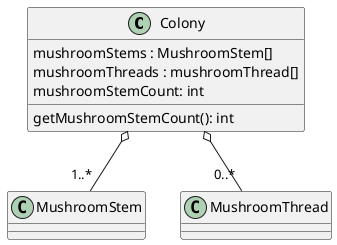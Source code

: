 @startuml colony

'Entity <|-- Colony
Colony o-- "1..*" MushroomStem
Colony o-- "0..*" MushroomThread
class Colony{
    mushroomStems : MushroomStem[]
    mushroomThreads : mushroomThread[]
    mushroomStemCount: int
    getMushroomStemCount(): int
}
@enduml
